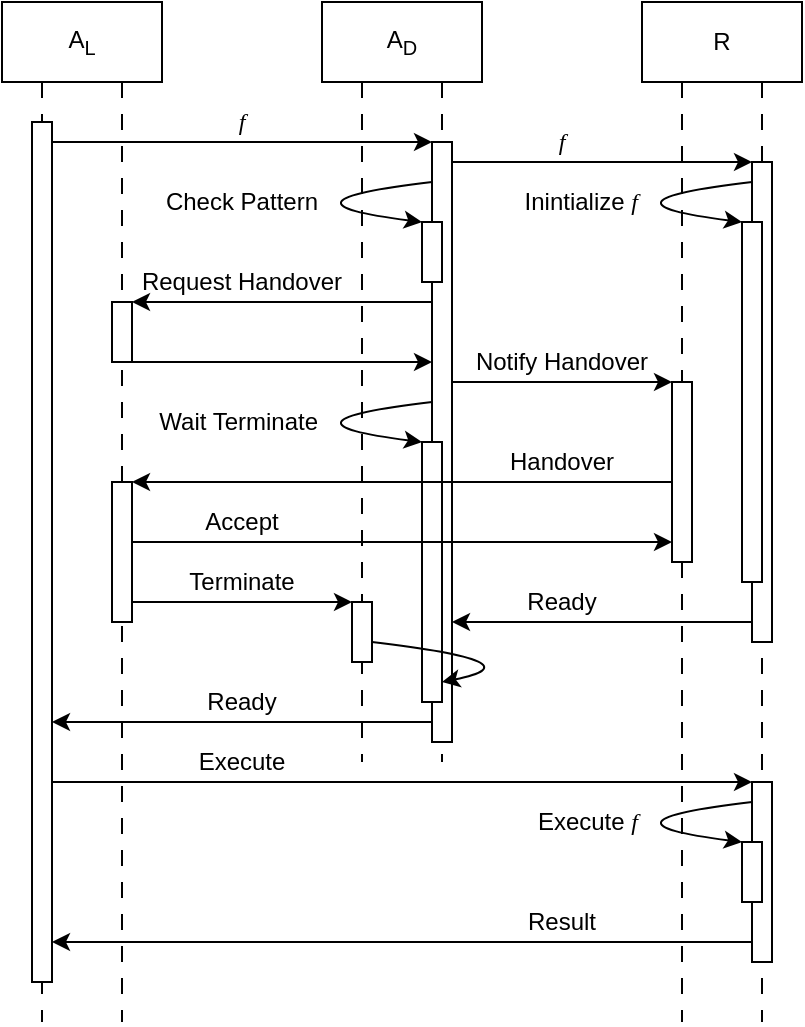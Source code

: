 <mxfile>
    <diagram id="I3nHybRVXSGNhCXSqmi8" name="Page-1">
        <mxGraphModel dx="1216" dy="490" grid="1" gridSize="10" guides="1" tooltips="1" connect="1" arrows="1" fold="1" page="1" pageScale="1" pageWidth="850" pageHeight="1100" math="0" shadow="0">
            <root>
                <mxCell id="0"/>
                <mxCell id="1" parent="0"/>
                <mxCell id="6" style="edgeStyle=none;html=1;exitX=0.25;exitY=1;exitDx=0;exitDy=0;endArrow=none;endFill=0;dashed=1;dashPattern=8 8;" parent="1" source="2" edge="1">
                    <mxGeometry relative="1" as="geometry">
                        <mxPoint x="100" y="560" as="targetPoint"/>
                    </mxGeometry>
                </mxCell>
                <mxCell id="2" value="A&lt;sub&gt;L&lt;/sub&gt;" style="rounded=0;whiteSpace=wrap;html=1;" parent="1" vertex="1">
                    <mxGeometry x="80" y="50" width="80" height="40" as="geometry"/>
                </mxCell>
                <mxCell id="3" value="A&lt;sub&gt;D&lt;/sub&gt;" style="rounded=0;whiteSpace=wrap;html=1;" parent="1" vertex="1">
                    <mxGeometry x="240" y="50" width="80" height="40" as="geometry"/>
                </mxCell>
                <mxCell id="4" value="R" style="rounded=0;whiteSpace=wrap;html=1;" parent="1" vertex="1">
                    <mxGeometry x="400" y="50" width="80" height="40" as="geometry"/>
                </mxCell>
                <mxCell id="7" value="" style="rounded=0;whiteSpace=wrap;html=1;" parent="1" vertex="1">
                    <mxGeometry x="95" y="110" width="10" height="430" as="geometry"/>
                </mxCell>
                <mxCell id="8" style="edgeStyle=none;html=1;endArrow=none;endFill=0;dashed=1;dashPattern=8 8;exitX=0.75;exitY=1;exitDx=0;exitDy=0;" parent="1" source="2" edge="1">
                    <mxGeometry relative="1" as="geometry">
                        <mxPoint x="140" y="560" as="targetPoint"/>
                        <mxPoint x="190" y="190" as="sourcePoint"/>
                    </mxGeometry>
                </mxCell>
                <mxCell id="9" style="edgeStyle=none;html=1;exitX=0.25;exitY=1;exitDx=0;exitDy=0;endArrow=none;endFill=0;dashed=1;dashPattern=8 8;" parent="1" source="3" edge="1">
                    <mxGeometry relative="1" as="geometry">
                        <mxPoint x="260" y="430" as="targetPoint"/>
                        <mxPoint x="259.79" y="90" as="sourcePoint"/>
                    </mxGeometry>
                </mxCell>
                <mxCell id="10" style="edgeStyle=none;html=1;endArrow=none;endFill=0;dashed=1;dashPattern=8 8;exitX=0.75;exitY=1;exitDx=0;exitDy=0;" parent="1" source="3" edge="1">
                    <mxGeometry relative="1" as="geometry">
                        <mxPoint x="300" y="430" as="targetPoint"/>
                        <mxPoint x="299.79" y="90" as="sourcePoint"/>
                    </mxGeometry>
                </mxCell>
                <mxCell id="11" value="" style="rounded=0;whiteSpace=wrap;html=1;" parent="1" vertex="1">
                    <mxGeometry x="295" y="120" width="10" height="300" as="geometry"/>
                </mxCell>
                <mxCell id="26" value="&lt;font face=&quot;Helvetica&quot;&gt;Execute&amp;nbsp;&lt;/font&gt;&lt;span style=&quot;font-style: italic; text-align: center;&quot;&gt;f&lt;/span&gt;" style="text;html=1;strokeColor=none;fillColor=none;align=right;verticalAlign=middle;whiteSpace=wrap;rounded=0;fontFamily=Times New Roman;fontStyle=0" parent="1" vertex="1">
                    <mxGeometry x="300" y="450" width="100" height="20" as="geometry"/>
                </mxCell>
                <mxCell id="28" style="edgeStyle=none;html=1;endArrow=none;endFill=0;dashed=1;dashPattern=8 8;exitX=0.25;exitY=1;exitDx=0;exitDy=0;" parent="1" source="4" edge="1">
                    <mxGeometry relative="1" as="geometry">
                        <mxPoint x="420" y="560" as="targetPoint"/>
                        <mxPoint x="420" y="100" as="sourcePoint"/>
                    </mxGeometry>
                </mxCell>
                <mxCell id="29" style="edgeStyle=none;html=1;endArrow=none;endFill=0;dashed=1;dashPattern=8 8;exitX=0.75;exitY=1;exitDx=0;exitDy=0;" parent="1" source="4" edge="1">
                    <mxGeometry relative="1" as="geometry">
                        <mxPoint x="460" y="560" as="targetPoint"/>
                        <mxPoint x="460" y="100" as="sourcePoint"/>
                    </mxGeometry>
                </mxCell>
                <mxCell id="30" style="edgeStyle=none;curved=1;html=1;exitX=1;exitY=0.5;exitDx=0;exitDy=0;entryX=0;entryY=0;entryDx=0;entryDy=0;fontFamily=Helvetica;endArrow=classic;endFill=1;" parent="1" source="18" target="11" edge="1">
                    <mxGeometry relative="1" as="geometry">
                        <mxPoint x="105" y="120" as="sourcePoint"/>
                        <mxPoint x="315" y="120.0" as="targetPoint"/>
                    </mxGeometry>
                </mxCell>
                <mxCell id="27" value="" style="rounded=0;whiteSpace=wrap;html=1;" parent="1" vertex="1">
                    <mxGeometry x="455" y="130" width="10" height="240" as="geometry"/>
                </mxCell>
                <mxCell id="34" value="" style="rounded=0;whiteSpace=wrap;html=1;fontFamily=Helvetica;fillColor=default;" parent="1" vertex="1">
                    <mxGeometry x="290" y="160" width="10" height="30" as="geometry"/>
                </mxCell>
                <mxCell id="36" style="edgeStyle=none;curved=1;html=1;exitX=0;exitY=0.5;exitDx=0;exitDy=0;entryX=0;entryY=0;entryDx=0;entryDy=0;fontFamily=Helvetica;endArrow=classic;endFill=1;" parent="1" source="35" target="34" edge="1">
                    <mxGeometry relative="1" as="geometry">
                        <Array as="points">
                            <mxPoint x="210" y="150"/>
                        </Array>
                    </mxGeometry>
                </mxCell>
                <mxCell id="40" value="" style="rounded=0;whiteSpace=wrap;html=1;fontFamily=Helvetica;fillColor=default;" parent="1" vertex="1">
                    <mxGeometry x="450" y="160" width="10" height="180" as="geometry"/>
                </mxCell>
                <mxCell id="41" style="edgeStyle=none;curved=1;html=1;exitX=0;exitY=0.5;exitDx=0;exitDy=0;entryX=0;entryY=0;entryDx=0;entryDy=0;fontFamily=Helvetica;endArrow=classic;endFill=1;" parent="1" source="37" target="40" edge="1">
                    <mxGeometry relative="1" as="geometry">
                        <Array as="points">
                            <mxPoint x="370" y="150"/>
                        </Array>
                    </mxGeometry>
                </mxCell>
                <mxCell id="43" style="edgeStyle=none;curved=1;html=1;exitX=0;exitY=0.5;exitDx=0;exitDy=0;fontFamily=Helvetica;endArrow=classic;endFill=1;entryX=1;entryY=0;entryDx=0;entryDy=0;" parent="1" source="42" target="44" edge="1">
                    <mxGeometry relative="1" as="geometry">
                        <mxPoint x="200" y="200" as="targetPoint"/>
                    </mxGeometry>
                </mxCell>
                <mxCell id="46" style="edgeStyle=none;curved=1;html=1;exitX=1;exitY=1;exitDx=0;exitDy=0;entryX=0;entryY=0.5;entryDx=0;entryDy=0;fontFamily=Helvetica;endArrow=classic;endFill=1;" parent="1" source="44" target="45" edge="1">
                    <mxGeometry relative="1" as="geometry"/>
                </mxCell>
                <mxCell id="44" value="" style="rounded=0;whiteSpace=wrap;html=1;fontFamily=Helvetica;fillColor=default;" parent="1" vertex="1">
                    <mxGeometry x="135" y="200" width="10" height="30" as="geometry"/>
                </mxCell>
                <mxCell id="47" value="" style="rounded=0;whiteSpace=wrap;html=1;fontFamily=Helvetica;fillColor=default;" parent="1" vertex="1">
                    <mxGeometry x="415" y="240" width="10" height="90" as="geometry"/>
                </mxCell>
                <mxCell id="49" style="edgeStyle=none;curved=1;html=1;exitX=1;exitY=0.5;exitDx=0;exitDy=0;entryX=0;entryY=0;entryDx=0;entryDy=0;fontFamily=Helvetica;endArrow=classic;endFill=1;" parent="1" source="48" target="47" edge="1">
                    <mxGeometry relative="1" as="geometry"/>
                </mxCell>
                <mxCell id="50" value="" style="rounded=0;whiteSpace=wrap;html=1;fontFamily=Helvetica;fillColor=default;" parent="1" vertex="1">
                    <mxGeometry x="290" y="270" width="10" height="130" as="geometry"/>
                </mxCell>
                <mxCell id="52" style="edgeStyle=none;curved=1;html=1;exitX=0;exitY=0.5;exitDx=0;exitDy=0;entryX=0;entryY=0;entryDx=0;entryDy=0;fontFamily=Helvetica;endArrow=classic;endFill=1;" parent="1" source="51" target="50" edge="1">
                    <mxGeometry relative="1" as="geometry">
                        <Array as="points">
                            <mxPoint x="210" y="260"/>
                        </Array>
                    </mxGeometry>
                </mxCell>
                <mxCell id="56" style="edgeStyle=none;curved=1;html=1;fontFamily=Helvetica;endArrow=classic;endFill=1;entryX=0;entryY=0.5;entryDx=0;entryDy=0;exitX=1;exitY=0.5;exitDx=0;exitDy=0;" parent="1" source="59" target="57" edge="1">
                    <mxGeometry relative="1" as="geometry">
                        <mxPoint x="414.762" y="319.857" as="targetPoint"/>
                        <mxPoint x="170" y="320" as="sourcePoint"/>
                    </mxGeometry>
                </mxCell>
                <mxCell id="54" value="" style="rounded=0;whiteSpace=wrap;html=1;fontFamily=Helvetica;fillColor=default;" parent="1" vertex="1">
                    <mxGeometry x="135" y="290" width="10" height="70" as="geometry"/>
                </mxCell>
                <mxCell id="55" style="edgeStyle=none;curved=1;html=1;exitX=0;exitY=0.5;exitDx=0;exitDy=0;fontFamily=Helvetica;endArrow=classic;endFill=1;entryX=1;entryY=0;entryDx=0;entryDy=0;" parent="1" source="53" target="54" edge="1">
                    <mxGeometry relative="1" as="geometry">
                        <mxPoint x="180" y="289.857" as="targetPoint"/>
                    </mxGeometry>
                </mxCell>
                <mxCell id="58" value="" style="rounded=0;whiteSpace=wrap;html=1;fontFamily=Helvetica;fillColor=default;" parent="1" vertex="1">
                    <mxGeometry x="255" y="350" width="10" height="30" as="geometry"/>
                </mxCell>
                <mxCell id="62" style="edgeStyle=none;curved=1;html=1;exitX=1;exitY=0.5;exitDx=0;exitDy=0;fontFamily=Helvetica;endArrow=classic;endFill=1;entryX=0;entryY=0;entryDx=0;entryDy=0;" parent="1" source="61" target="58" edge="1">
                    <mxGeometry relative="1" as="geometry">
                        <mxPoint x="190" y="349.962" as="targetPoint"/>
                    </mxGeometry>
                </mxCell>
                <mxCell id="65" style="edgeStyle=none;html=1;exitX=1;exitY=0.5;exitDx=0;exitDy=0;entryX=1;entryY=0.5;entryDx=0;entryDy=0;fontFamily=Helvetica;endArrow=classic;endFill=1;curved=1;" parent="1" source="63" target="64" edge="1">
                    <mxGeometry relative="1" as="geometry">
                        <Array as="points">
                            <mxPoint x="350" y="380"/>
                        </Array>
                    </mxGeometry>
                </mxCell>
                <mxCell id="67" style="edgeStyle=none;curved=1;html=1;exitX=0;exitY=0.5;exitDx=0;exitDy=0;fontFamily=Helvetica;endArrow=classic;endFill=1;entryX=1;entryY=0.5;entryDx=0;entryDy=0;" parent="1" source="66" target="68" edge="1">
                    <mxGeometry relative="1" as="geometry">
                        <mxPoint x="130.278" y="410.056" as="targetPoint"/>
                    </mxGeometry>
                </mxCell>
                <mxCell id="71" style="edgeStyle=none;curved=1;html=1;exitX=0;exitY=0.5;exitDx=0;exitDy=0;entryX=1;entryY=0.5;entryDx=0;entryDy=0;fontFamily=Helvetica;endArrow=classic;endFill=1;" parent="1" source="70" target="69" edge="1">
                    <mxGeometry relative="1" as="geometry"/>
                </mxCell>
                <mxCell id="73" value="" style="rounded=0;whiteSpace=wrap;html=1;fontFamily=Helvetica;fillColor=default;" parent="1" vertex="1">
                    <mxGeometry x="455" y="440" width="10" height="90" as="geometry"/>
                </mxCell>
                <mxCell id="74" style="edgeStyle=none;curved=1;html=1;exitX=1;exitY=0.5;exitDx=0;exitDy=0;fontFamily=Helvetica;endArrow=classic;endFill=1;entryX=0;entryY=0;entryDx=0;entryDy=0;" parent="1" source="72" target="73" edge="1">
                    <mxGeometry relative="1" as="geometry">
                        <mxPoint x="260" y="440" as="targetPoint"/>
                    </mxGeometry>
                </mxCell>
                <mxCell id="76" value="" style="rounded=0;whiteSpace=wrap;html=1;fontFamily=Helvetica;fillColor=default;" parent="1" vertex="1">
                    <mxGeometry x="450" y="470" width="10" height="30" as="geometry"/>
                </mxCell>
                <mxCell id="77" style="edgeStyle=none;curved=1;html=1;exitX=0;exitY=0.5;exitDx=0;exitDy=0;entryX=0;entryY=0;entryDx=0;entryDy=0;fontFamily=Helvetica;endArrow=classic;endFill=1;" parent="1" source="75" target="76" edge="1">
                    <mxGeometry relative="1" as="geometry">
                        <Array as="points">
                            <mxPoint x="370" y="460"/>
                        </Array>
                    </mxGeometry>
                </mxCell>
                <mxCell id="79" style="edgeStyle=none;curved=1;html=1;exitX=0;exitY=0.5;exitDx=0;exitDy=0;fontFamily=Helvetica;endArrow=classic;endFill=1;entryX=1;entryY=0.5;entryDx=0;entryDy=0;" parent="1" source="78" target="80" edge="1">
                    <mxGeometry relative="1" as="geometry">
                        <mxPoint x="330" y="520" as="targetPoint"/>
                    </mxGeometry>
                </mxCell>
                <mxCell id="83" value="&lt;font face=&quot;Helvetica&quot;&gt;&lt;span style=&quot;&quot;&gt;Wait Terminate&lt;/span&gt;&lt;/font&gt;" style="text;html=1;strokeColor=none;fillColor=none;align=right;verticalAlign=middle;whiteSpace=wrap;rounded=0;fontFamily=Times New Roman;fontStyle=0" parent="1" vertex="1">
                    <mxGeometry x="140" y="250" width="100" height="20" as="geometry"/>
                </mxCell>
                <mxCell id="84" value="f" style="text;html=1;strokeColor=none;fillColor=none;align=center;verticalAlign=middle;whiteSpace=wrap;rounded=0;fontFamily=Times New Roman;fontStyle=2" parent="1" vertex="1">
                    <mxGeometry x="140" y="100" width="120" height="20" as="geometry"/>
                </mxCell>
                <mxCell id="85" value="f" style="text;html=1;strokeColor=none;fillColor=none;align=center;verticalAlign=middle;whiteSpace=wrap;rounded=0;fontFamily=Times New Roman;fontStyle=2" parent="1" vertex="1">
                    <mxGeometry x="300" y="110" width="120" height="20" as="geometry"/>
                </mxCell>
                <mxCell id="86" value="&lt;font face=&quot;Helvetica&quot;&gt;&lt;span style=&quot;font-style: normal;&quot;&gt;Inintialize&amp;nbsp;&lt;/span&gt;&lt;/font&gt;&lt;span style=&quot;text-align: center;&quot;&gt;f&lt;/span&gt;" style="text;html=1;strokeColor=none;fillColor=none;align=right;verticalAlign=middle;whiteSpace=wrap;rounded=0;fontFamily=Times New Roman;fontStyle=2" parent="1" vertex="1">
                    <mxGeometry x="300" y="140" width="100" height="20" as="geometry"/>
                </mxCell>
                <mxCell id="87" value="&lt;font face=&quot;Helvetica&quot;&gt;Request Handover&lt;/font&gt;" style="text;html=1;strokeColor=none;fillColor=none;align=center;verticalAlign=middle;whiteSpace=wrap;rounded=0;fontFamily=Times New Roman;fontStyle=0" parent="1" vertex="1">
                    <mxGeometry x="140" y="180" width="120" height="20" as="geometry"/>
                </mxCell>
                <mxCell id="88" value="&lt;font face=&quot;Helvetica&quot;&gt;Notify Handover&lt;/font&gt;" style="text;html=1;strokeColor=none;fillColor=none;align=center;verticalAlign=middle;whiteSpace=wrap;rounded=0;fontFamily=Times New Roman;fontStyle=0" parent="1" vertex="1">
                    <mxGeometry x="300" y="220" width="120" height="20" as="geometry"/>
                </mxCell>
                <mxCell id="89" value="&lt;font face=&quot;Helvetica&quot;&gt;Handover&lt;/font&gt;" style="text;html=1;strokeColor=none;fillColor=none;align=center;verticalAlign=middle;whiteSpace=wrap;rounded=0;fontFamily=Times New Roman;fontStyle=0" parent="1" vertex="1">
                    <mxGeometry x="300" y="270" width="120" height="20" as="geometry"/>
                </mxCell>
                <mxCell id="90" value="&lt;font face=&quot;Helvetica&quot;&gt;Accept&lt;/font&gt;" style="text;html=1;strokeColor=none;fillColor=none;align=center;verticalAlign=middle;whiteSpace=wrap;rounded=0;fontFamily=Times New Roman;fontStyle=0" parent="1" vertex="1">
                    <mxGeometry x="140" y="300" width="120" height="20" as="geometry"/>
                </mxCell>
                <mxCell id="91" value="&lt;font face=&quot;Helvetica&quot;&gt;Terminate&lt;/font&gt;" style="text;html=1;strokeColor=none;fillColor=none;align=center;verticalAlign=middle;whiteSpace=wrap;rounded=0;fontFamily=Times New Roman;fontStyle=0" parent="1" vertex="1">
                    <mxGeometry x="140" y="330" width="120" height="20" as="geometry"/>
                </mxCell>
                <mxCell id="93" value="&lt;font face=&quot;Helvetica&quot;&gt;Ready&lt;/font&gt;" style="text;html=1;strokeColor=none;fillColor=none;align=center;verticalAlign=middle;whiteSpace=wrap;rounded=0;fontFamily=Times New Roman;fontStyle=0" parent="1" vertex="1">
                    <mxGeometry x="300" y="340" width="120" height="20" as="geometry"/>
                </mxCell>
                <mxCell id="94" value="&lt;font face=&quot;Helvetica&quot;&gt;Ready&lt;/font&gt;" style="text;html=1;strokeColor=none;fillColor=none;align=center;verticalAlign=middle;whiteSpace=wrap;rounded=0;fontFamily=Times New Roman;fontStyle=0" parent="1" vertex="1">
                    <mxGeometry x="140" y="390" width="120" height="20" as="geometry"/>
                </mxCell>
                <mxCell id="95" value="&lt;font face=&quot;Helvetica&quot;&gt;Execute&lt;/font&gt;" style="text;html=1;strokeColor=none;fillColor=none;align=center;verticalAlign=middle;whiteSpace=wrap;rounded=0;fontFamily=Times New Roman;fontStyle=0" parent="1" vertex="1">
                    <mxGeometry x="140" y="420" width="120" height="20" as="geometry"/>
                </mxCell>
                <mxCell id="96" value="&lt;font face=&quot;Helvetica&quot;&gt;&lt;span style=&quot;&quot;&gt;Check Pattern&lt;/span&gt;&lt;/font&gt;" style="text;html=1;strokeColor=none;fillColor=none;align=right;verticalAlign=middle;whiteSpace=wrap;rounded=0;fontFamily=Times New Roman;fontStyle=0" parent="1" vertex="1">
                    <mxGeometry x="140" y="140" width="100" height="20" as="geometry"/>
                </mxCell>
                <mxCell id="97" value="&lt;font face=&quot;Helvetica&quot;&gt;Result&lt;/font&gt;" style="text;html=1;strokeColor=none;fillColor=none;align=center;verticalAlign=middle;whiteSpace=wrap;rounded=0;fontFamily=Times New Roman;fontStyle=0" parent="1" vertex="1">
                    <mxGeometry x="300" y="500" width="120" height="20" as="geometry"/>
                </mxCell>
                <mxCell id="17" value="Anchor" parent="0"/>
                <mxCell id="18" value="" style="rounded=0;whiteSpace=wrap;html=1;fontFamily=Times New Roman;textOpacity=0;fillColor=none;strokeColor=none;" parent="17" vertex="1">
                    <mxGeometry x="95" y="110" width="10" height="20" as="geometry"/>
                </mxCell>
                <mxCell id="32" style="edgeStyle=none;curved=1;html=1;exitX=1;exitY=0.5;exitDx=0;exitDy=0;entryX=0;entryY=0;entryDx=0;entryDy=0;fontFamily=Helvetica;endArrow=classic;endFill=1;" parent="17" source="31" target="27" edge="1">
                    <mxGeometry relative="1" as="geometry"/>
                </mxCell>
                <mxCell id="31" value="" style="rounded=0;whiteSpace=wrap;html=1;fontFamily=Times New Roman;textOpacity=0;fillColor=none;strokeColor=none;" parent="17" vertex="1">
                    <mxGeometry x="295" y="120" width="10" height="20" as="geometry"/>
                </mxCell>
                <mxCell id="35" value="" style="rounded=0;whiteSpace=wrap;html=1;fontFamily=Times New Roman;textOpacity=0;fillColor=none;strokeColor=none;" parent="17" vertex="1">
                    <mxGeometry x="295" y="130" width="10" height="20" as="geometry"/>
                </mxCell>
                <mxCell id="37" value="" style="rounded=0;whiteSpace=wrap;html=1;fontFamily=Times New Roman;textOpacity=0;fillColor=none;strokeColor=none;" parent="17" vertex="1">
                    <mxGeometry x="455" y="130" width="10" height="20" as="geometry"/>
                </mxCell>
                <mxCell id="42" value="" style="rounded=0;whiteSpace=wrap;html=1;fontFamily=Times New Roman;textOpacity=0;fillColor=none;strokeColor=none;" parent="17" vertex="1">
                    <mxGeometry x="295" y="190" width="10" height="20" as="geometry"/>
                </mxCell>
                <mxCell id="45" value="" style="rounded=0;whiteSpace=wrap;html=1;fontFamily=Times New Roman;textOpacity=0;fillColor=none;strokeColor=none;" parent="17" vertex="1">
                    <mxGeometry x="295" y="220" width="10" height="20" as="geometry"/>
                </mxCell>
                <mxCell id="48" value="" style="rounded=0;whiteSpace=wrap;html=1;fontFamily=Times New Roman;textOpacity=0;fillColor=none;strokeColor=none;" parent="17" vertex="1">
                    <mxGeometry x="295" y="230" width="10" height="20" as="geometry"/>
                </mxCell>
                <mxCell id="51" value="" style="rounded=0;whiteSpace=wrap;html=1;fontFamily=Times New Roman;textOpacity=0;fillColor=none;strokeColor=none;" parent="17" vertex="1">
                    <mxGeometry x="295" y="240" width="10" height="20" as="geometry"/>
                </mxCell>
                <mxCell id="53" value="" style="rounded=0;whiteSpace=wrap;html=1;fontFamily=Times New Roman;textOpacity=0;fillColor=none;strokeColor=none;" parent="17" vertex="1">
                    <mxGeometry x="415" y="280" width="10" height="20" as="geometry"/>
                </mxCell>
                <mxCell id="57" value="" style="rounded=0;whiteSpace=wrap;html=1;fontFamily=Times New Roman;textOpacity=0;fillColor=none;strokeColor=none;" parent="17" vertex="1">
                    <mxGeometry x="415" y="310" width="10" height="20" as="geometry"/>
                </mxCell>
                <mxCell id="59" value="" style="rounded=0;whiteSpace=wrap;html=1;fontFamily=Times New Roman;textOpacity=0;fillColor=none;strokeColor=none;" parent="17" vertex="1">
                    <mxGeometry x="135" y="310" width="10" height="20" as="geometry"/>
                </mxCell>
                <mxCell id="61" value="" style="rounded=0;whiteSpace=wrap;html=1;fontFamily=Times New Roman;textOpacity=0;fillColor=none;strokeColor=none;" parent="17" vertex="1">
                    <mxGeometry x="135" y="340" width="10" height="20" as="geometry"/>
                </mxCell>
                <mxCell id="63" value="" style="rounded=0;whiteSpace=wrap;html=1;fontFamily=Times New Roman;textOpacity=0;fillColor=none;strokeColor=none;" parent="17" vertex="1">
                    <mxGeometry x="255" y="360" width="10" height="20" as="geometry"/>
                </mxCell>
                <mxCell id="64" value="" style="rounded=0;whiteSpace=wrap;html=1;fontFamily=Times New Roman;textOpacity=0;fillColor=none;strokeColor=none;" parent="17" vertex="1">
                    <mxGeometry x="290" y="380" width="10" height="20" as="geometry"/>
                </mxCell>
                <mxCell id="66" value="" style="rounded=0;whiteSpace=wrap;html=1;fontFamily=Times New Roman;textOpacity=0;fillColor=none;strokeColor=none;" parent="17" vertex="1">
                    <mxGeometry x="295" y="400" width="10" height="20" as="geometry"/>
                </mxCell>
                <mxCell id="68" value="" style="rounded=0;whiteSpace=wrap;html=1;fontFamily=Times New Roman;textOpacity=0;fillColor=none;strokeColor=none;" parent="17" vertex="1">
                    <mxGeometry x="95" y="400" width="10" height="20" as="geometry"/>
                </mxCell>
                <mxCell id="69" value="" style="rounded=0;whiteSpace=wrap;html=1;fontFamily=Times New Roman;textOpacity=0;fillColor=none;strokeColor=none;" parent="17" vertex="1">
                    <mxGeometry x="295" y="350" width="10" height="20" as="geometry"/>
                </mxCell>
                <mxCell id="70" value="" style="rounded=0;whiteSpace=wrap;html=1;fontFamily=Times New Roman;textOpacity=0;fillColor=none;strokeColor=none;" parent="17" vertex="1">
                    <mxGeometry x="455" y="350" width="10" height="20" as="geometry"/>
                </mxCell>
                <mxCell id="72" value="" style="rounded=0;whiteSpace=wrap;html=1;fontFamily=Times New Roman;textOpacity=0;fillColor=none;strokeColor=none;" parent="17" vertex="1">
                    <mxGeometry x="95" y="430" width="10" height="20" as="geometry"/>
                </mxCell>
                <mxCell id="75" value="" style="rounded=0;whiteSpace=wrap;html=1;fontFamily=Times New Roman;textOpacity=0;fillColor=none;strokeColor=none;" parent="17" vertex="1">
                    <mxGeometry x="455" y="440" width="10" height="20" as="geometry"/>
                </mxCell>
                <mxCell id="78" value="" style="rounded=0;whiteSpace=wrap;html=1;fontFamily=Times New Roman;textOpacity=0;fillColor=none;strokeColor=none;" parent="17" vertex="1">
                    <mxGeometry x="455" y="510" width="10" height="20" as="geometry"/>
                </mxCell>
                <mxCell id="80" value="" style="rounded=0;whiteSpace=wrap;html=1;fontFamily=Times New Roman;textOpacity=0;fillColor=none;strokeColor=none;" parent="17" vertex="1">
                    <mxGeometry x="95" y="510" width="10" height="20" as="geometry"/>
                </mxCell>
                <mxCell id="81" value="" style="rounded=0;whiteSpace=wrap;html=1;fontFamily=Times New Roman;textOpacity=0;fillColor=none;strokeColor=none;" parent="17" vertex="1">
                    <mxGeometry x="95" y="520" width="10" height="20" as="geometry"/>
                </mxCell>
            </root>
        </mxGraphModel>
    </diagram>
</mxfile>
